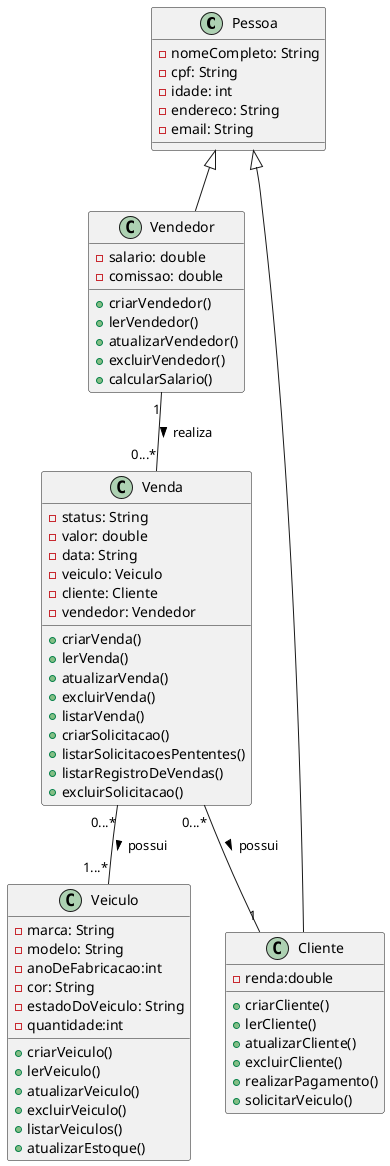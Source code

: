 @startuml "Concessionária"

class Pessoa{
    -nomeCompleto: String
    -cpf: String
    -idade: int
    -endereco: String
    -email: String
}

class Vendedor{
    -salario: double
    -comissao: double
    +criarVendedor()
    +lerVendedor()
    +atualizarVendedor()
    +excluirVendedor()
    +calcularSalario()
}
class Cliente{
    -renda:double
    +criarCliente()
    +lerCliente()
    +atualizarCliente()
    +excluirCliente()
    +realizarPagamento()
    +solicitarVeiculo()
}

class Veiculo{
    -marca: String 
    -modelo: String
    -anoDeFabricacao:int 
    -cor: String 
    -estadoDoVeiculo: String
    -quantidade:int
    +criarVeiculo()
    +lerVeiculo()
    +atualizarVeiculo()
    +excluirVeiculo()
    +listarVeiculos()
    +atualizarEstoque()
}
class Venda{
    -status: String
    -valor: double 
    -data: String
    -veiculo: Veiculo
    -cliente: Cliente
    -vendedor: Vendedor
    +criarVenda()
    +lerVenda()
    +atualizarVenda()
    +excluirVenda()
    +listarVenda()
    +criarSolicitacao() 
    +listarSolicitacoesPententes()
    +listarRegistroDeVendas()
    +excluirSolicitacao()
}
Pessoa <|-- Vendedor
Pessoa <|-- Cliente 

Vendedor "1"--"0...*" Venda: realiza >
Venda "0...*" -- "1...*" Veiculo: possui >
Venda "0...*" -- "1" Cliente: possui >

@enduml